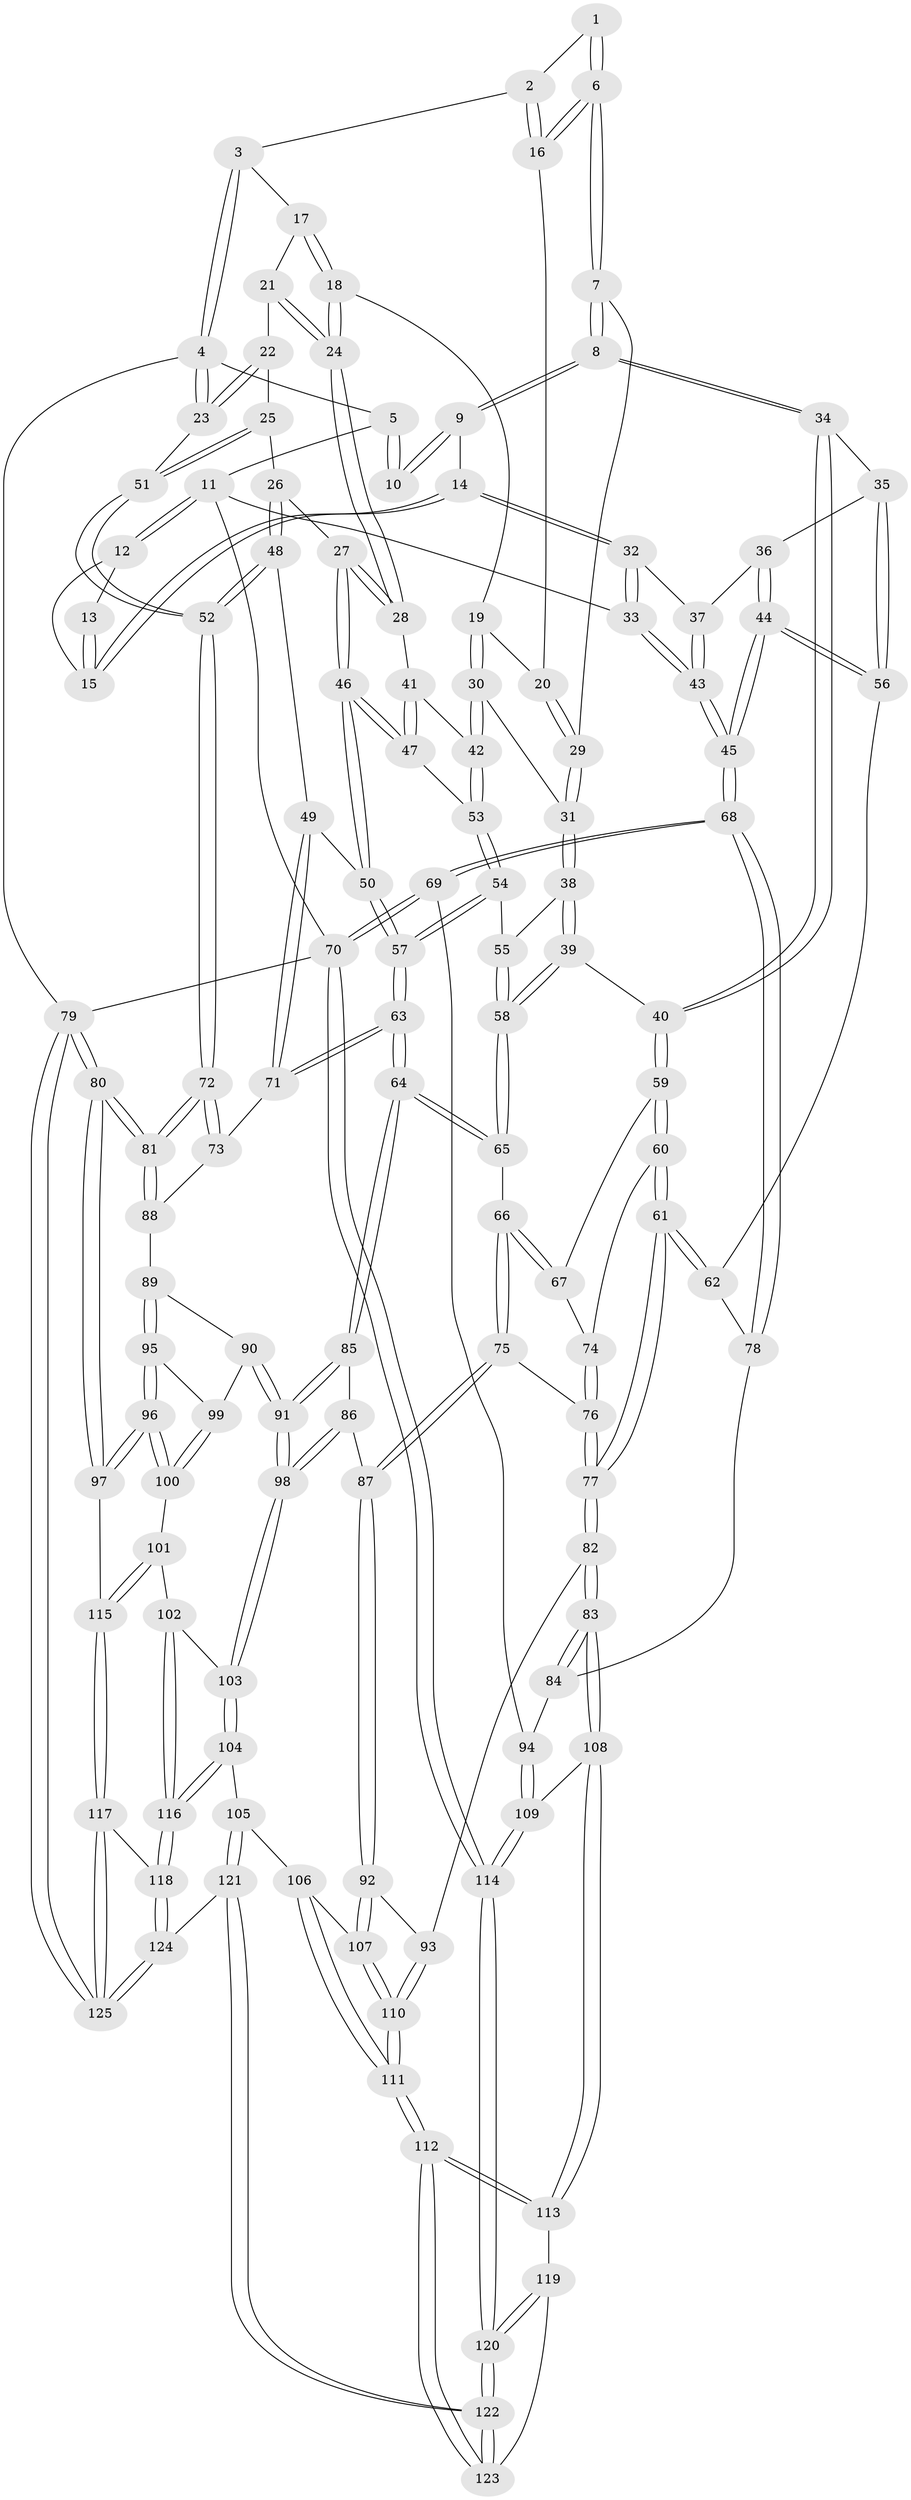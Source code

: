 // Generated by graph-tools (version 1.1) at 2025/03/03/09/25 03:03:18]
// undirected, 125 vertices, 309 edges
graph export_dot {
graph [start="1"]
  node [color=gray90,style=filled];
  1 [pos="+0.5258294624105997+0"];
  2 [pos="+0.7479730291348365+0"];
  3 [pos="+0.7688550048300099+0"];
  4 [pos="+1+0"];
  5 [pos="+0.1511629102436125+0"];
  6 [pos="+0.4484729504476551+0.0917955218038576"];
  7 [pos="+0.44274524943112065+0.10552709190844882"];
  8 [pos="+0.40910620649818674+0.13896741926973924"];
  9 [pos="+0.19368058704851673+0.016847917180088802"];
  10 [pos="+0.16993917255643823+0"];
  11 [pos="+0+0.09115335071896748"];
  12 [pos="+0+0.07991664056581045"];
  13 [pos="+0.033089882095520315+0.051012162235713"];
  14 [pos="+0.14488584928460332+0.12551544997521216"];
  15 [pos="+0.13291523969465385+0.12130140810766805"];
  16 [pos="+0.6610063831250812+0.09139979792231154"];
  17 [pos="+0.7979651462245763+0"];
  18 [pos="+0.7823836557357264+0.18340656284544338"];
  19 [pos="+0.6672126524555111+0.13719835168685404"];
  20 [pos="+0.6596281227912276+0.12399030138182428"];
  21 [pos="+0.8788876927983237+0.03783363533688979"];
  22 [pos="+0.9041677943198776+0.07807790375147318"];
  23 [pos="+1+0.09201993049782904"];
  24 [pos="+0.8037127541523894+0.22078853022004716"];
  25 [pos="+0.9275063668011277+0.24551816839539894"];
  26 [pos="+0.9014032863908048+0.2510548312856173"];
  27 [pos="+0.8901938979807165+0.2524767355810849"];
  28 [pos="+0.8046598521656996+0.22273319356042767"];
  29 [pos="+0.5655219513493076+0.1606287839198478"];
  30 [pos="+0.6411662422773673+0.2913710526132224"];
  31 [pos="+0.6106295052385361+0.292797256960571"];
  32 [pos="+0.14238762826824508+0.15036250075067722"];
  33 [pos="+0+0.18477798968307085"];
  34 [pos="+0.37579896392776685+0.28797206698185535"];
  35 [pos="+0.26847665858790964+0.29149722701377456"];
  36 [pos="+0.1578001149507642+0.1981252120469303"];
  37 [pos="+0.14958494952938953+0.18449032918064667"];
  38 [pos="+0.5486220077504615+0.32017456623131446"];
  39 [pos="+0.4302554143771269+0.33162020669331593"];
  40 [pos="+0.4108723631250574+0.3300160271380641"];
  41 [pos="+0.7264354144658809+0.2715215341871022"];
  42 [pos="+0.6577113850360163+0.2976137501104171"];
  43 [pos="+0+0.3377562567300072"];
  44 [pos="+0+0.47891498829404877"];
  45 [pos="+0+0.5012331855139478"];
  46 [pos="+0.8159430902019547+0.3826755477015106"];
  47 [pos="+0.7955092154012159+0.3761593598456313"];
  48 [pos="+0.8896582505910889+0.45645414166177556"];
  49 [pos="+0.8677199576256016+0.4649842563208807"];
  50 [pos="+0.8164031644739213+0.38518130951756746"];
  51 [pos="+1+0.31438291624523074"];
  52 [pos="+1+0.3869451610436522"];
  53 [pos="+0.6915037308750158+0.3741515067870981"];
  54 [pos="+0.6885094568947927+0.42355704866875776"];
  55 [pos="+0.5999572195217663+0.428449090738891"];
  56 [pos="+0.12800558058231296+0.4489042085324131"];
  57 [pos="+0.7099798782820393+0.4830221481934999"];
  58 [pos="+0.5779115498007253+0.4897877077801429"];
  59 [pos="+0.4051955538867529+0.37222093466041967"];
  60 [pos="+0.35634592502489587+0.5084057026016465"];
  61 [pos="+0.3100898746597585+0.5431339783442846"];
  62 [pos="+0.2581632663934369+0.534517269035272"];
  63 [pos="+0.714042727978396+0.5592204431067608"];
  64 [pos="+0.7030199424402439+0.5682384083842784"];
  65 [pos="+0.5865805175713945+0.5473363354400194"];
  66 [pos="+0.5598840089564844+0.5582637978517614"];
  67 [pos="+0.5317581990420532+0.5381153543098397"];
  68 [pos="+0+0.5292513621367378"];
  69 [pos="+0+0.5986196781122023"];
  70 [pos="+0+1"];
  71 [pos="+0.825645587796867+0.5530718768418247"];
  72 [pos="+1+0.502499101618966"];
  73 [pos="+0.8453400553749862+0.5704580334907333"];
  74 [pos="+0.3628075907324325+0.5126451991699921"];
  75 [pos="+0.505219941301013+0.6281976251602527"];
  76 [pos="+0.4750256148294645+0.6218689408660221"];
  77 [pos="+0.32693902673687747+0.6906428813057777"];
  78 [pos="+0.20064263057217227+0.6127183720955385"];
  79 [pos="+1+1"];
  80 [pos="+1+0.9398271712967292"];
  81 [pos="+1+0.5532281403117125"];
  82 [pos="+0.31776188340901035+0.7245115842874942"];
  83 [pos="+0.2793961273526006+0.7432975471411516"];
  84 [pos="+0.19516776947406125+0.6735376083157056"];
  85 [pos="+0.6965568774593854+0.6582965245857173"];
  86 [pos="+0.5369566243405367+0.7143902839580683"];
  87 [pos="+0.5250402749324748+0.7177067387753744"];
  88 [pos="+0.8807256628683091+0.6415201249745132"];
  89 [pos="+0.8816278509001166+0.6540161355183398"];
  90 [pos="+0.7252873166689476+0.7200520608116352"];
  91 [pos="+0.7192148797356321+0.7202671115809213"];
  92 [pos="+0.5186215154589296+0.7385654251004524"];
  93 [pos="+0.3820750279842718+0.761486655351536"];
  94 [pos="+0+0.6723434596429236"];
  95 [pos="+0.9129063577822414+0.7413252467367001"];
  96 [pos="+0.9556719523801805+0.7919959075116604"];
  97 [pos="+0.9632216609513694+0.7966588190457357"];
  98 [pos="+0.7107627018935808+0.7587459037357805"];
  99 [pos="+0.8260097666515945+0.7406792167798516"];
  100 [pos="+0.7850529921390033+0.8272309297839492"];
  101 [pos="+0.772549445247951+0.8314015727608143"];
  102 [pos="+0.7555486903449379+0.828028095655011"];
  103 [pos="+0.7081806100313829+0.77519465875491"];
  104 [pos="+0.6034625682701813+0.8356099446334331"];
  105 [pos="+0.5873774429246867+0.8410887611980716"];
  106 [pos="+0.573146997971959+0.8267537068893807"];
  107 [pos="+0.5400269935054748+0.7840185381912005"];
  108 [pos="+0.2399298693294936+0.801261306175736"];
  109 [pos="+0.12538840073541993+0.8055558414245646"];
  110 [pos="+0.40986638663820546+0.87255718463414"];
  111 [pos="+0.40949940655350336+0.887469065964757"];
  112 [pos="+0.4051592731880774+0.9120943825640926"];
  113 [pos="+0.24727470632251752+0.8334086986566913"];
  114 [pos="+0+1"];
  115 [pos="+0.8221384040086203+0.9033945629994441"];
  116 [pos="+0.7258567966047584+0.9129205134434332"];
  117 [pos="+0.8213496230447195+0.9279637683721836"];
  118 [pos="+0.7264502695452082+0.9571623002701792"];
  119 [pos="+0.24028388255160626+0.8976817462749728"];
  120 [pos="+0.13326812026239412+1"];
  121 [pos="+0.5342966022027854+1"];
  122 [pos="+0.4780520881910965+1"];
  123 [pos="+0.408467466639788+0.9309093761385544"];
  124 [pos="+0.5969591170812973+1"];
  125 [pos="+1+1"];
  1 -- 2;
  1 -- 6;
  1 -- 6;
  2 -- 3;
  2 -- 16;
  2 -- 16;
  3 -- 4;
  3 -- 4;
  3 -- 17;
  4 -- 5;
  4 -- 23;
  4 -- 23;
  4 -- 79;
  5 -- 10;
  5 -- 10;
  5 -- 11;
  6 -- 7;
  6 -- 7;
  6 -- 16;
  6 -- 16;
  7 -- 8;
  7 -- 8;
  7 -- 29;
  8 -- 9;
  8 -- 9;
  8 -- 34;
  8 -- 34;
  9 -- 10;
  9 -- 10;
  9 -- 14;
  11 -- 12;
  11 -- 12;
  11 -- 33;
  11 -- 70;
  12 -- 13;
  12 -- 15;
  13 -- 15;
  13 -- 15;
  14 -- 15;
  14 -- 15;
  14 -- 32;
  14 -- 32;
  16 -- 20;
  17 -- 18;
  17 -- 18;
  17 -- 21;
  18 -- 19;
  18 -- 24;
  18 -- 24;
  19 -- 20;
  19 -- 30;
  19 -- 30;
  20 -- 29;
  20 -- 29;
  21 -- 22;
  21 -- 24;
  21 -- 24;
  22 -- 23;
  22 -- 23;
  22 -- 25;
  23 -- 51;
  24 -- 28;
  24 -- 28;
  25 -- 26;
  25 -- 51;
  25 -- 51;
  26 -- 27;
  26 -- 48;
  26 -- 48;
  27 -- 28;
  27 -- 28;
  27 -- 46;
  27 -- 46;
  28 -- 41;
  29 -- 31;
  29 -- 31;
  30 -- 31;
  30 -- 42;
  30 -- 42;
  31 -- 38;
  31 -- 38;
  32 -- 33;
  32 -- 33;
  32 -- 37;
  33 -- 43;
  33 -- 43;
  34 -- 35;
  34 -- 40;
  34 -- 40;
  35 -- 36;
  35 -- 56;
  35 -- 56;
  36 -- 37;
  36 -- 44;
  36 -- 44;
  37 -- 43;
  37 -- 43;
  38 -- 39;
  38 -- 39;
  38 -- 55;
  39 -- 40;
  39 -- 58;
  39 -- 58;
  40 -- 59;
  40 -- 59;
  41 -- 42;
  41 -- 47;
  41 -- 47;
  42 -- 53;
  42 -- 53;
  43 -- 45;
  43 -- 45;
  44 -- 45;
  44 -- 45;
  44 -- 56;
  44 -- 56;
  45 -- 68;
  45 -- 68;
  46 -- 47;
  46 -- 47;
  46 -- 50;
  46 -- 50;
  47 -- 53;
  48 -- 49;
  48 -- 52;
  48 -- 52;
  49 -- 50;
  49 -- 71;
  49 -- 71;
  50 -- 57;
  50 -- 57;
  51 -- 52;
  51 -- 52;
  52 -- 72;
  52 -- 72;
  53 -- 54;
  53 -- 54;
  54 -- 55;
  54 -- 57;
  54 -- 57;
  55 -- 58;
  55 -- 58;
  56 -- 62;
  57 -- 63;
  57 -- 63;
  58 -- 65;
  58 -- 65;
  59 -- 60;
  59 -- 60;
  59 -- 67;
  60 -- 61;
  60 -- 61;
  60 -- 74;
  61 -- 62;
  61 -- 62;
  61 -- 77;
  61 -- 77;
  62 -- 78;
  63 -- 64;
  63 -- 64;
  63 -- 71;
  63 -- 71;
  64 -- 65;
  64 -- 65;
  64 -- 85;
  64 -- 85;
  65 -- 66;
  66 -- 67;
  66 -- 67;
  66 -- 75;
  66 -- 75;
  67 -- 74;
  68 -- 69;
  68 -- 69;
  68 -- 78;
  68 -- 78;
  69 -- 70;
  69 -- 70;
  69 -- 94;
  70 -- 114;
  70 -- 114;
  70 -- 79;
  71 -- 73;
  72 -- 73;
  72 -- 73;
  72 -- 81;
  72 -- 81;
  73 -- 88;
  74 -- 76;
  74 -- 76;
  75 -- 76;
  75 -- 87;
  75 -- 87;
  76 -- 77;
  76 -- 77;
  77 -- 82;
  77 -- 82;
  78 -- 84;
  79 -- 80;
  79 -- 80;
  79 -- 125;
  79 -- 125;
  80 -- 81;
  80 -- 81;
  80 -- 97;
  80 -- 97;
  81 -- 88;
  81 -- 88;
  82 -- 83;
  82 -- 83;
  82 -- 93;
  83 -- 84;
  83 -- 84;
  83 -- 108;
  83 -- 108;
  84 -- 94;
  85 -- 86;
  85 -- 91;
  85 -- 91;
  86 -- 87;
  86 -- 98;
  86 -- 98;
  87 -- 92;
  87 -- 92;
  88 -- 89;
  89 -- 90;
  89 -- 95;
  89 -- 95;
  90 -- 91;
  90 -- 91;
  90 -- 99;
  91 -- 98;
  91 -- 98;
  92 -- 93;
  92 -- 107;
  92 -- 107;
  93 -- 110;
  93 -- 110;
  94 -- 109;
  94 -- 109;
  95 -- 96;
  95 -- 96;
  95 -- 99;
  96 -- 97;
  96 -- 97;
  96 -- 100;
  96 -- 100;
  97 -- 115;
  98 -- 103;
  98 -- 103;
  99 -- 100;
  99 -- 100;
  100 -- 101;
  101 -- 102;
  101 -- 115;
  101 -- 115;
  102 -- 103;
  102 -- 116;
  102 -- 116;
  103 -- 104;
  103 -- 104;
  104 -- 105;
  104 -- 116;
  104 -- 116;
  105 -- 106;
  105 -- 121;
  105 -- 121;
  106 -- 107;
  106 -- 111;
  106 -- 111;
  107 -- 110;
  107 -- 110;
  108 -- 109;
  108 -- 113;
  108 -- 113;
  109 -- 114;
  109 -- 114;
  110 -- 111;
  110 -- 111;
  111 -- 112;
  111 -- 112;
  112 -- 113;
  112 -- 113;
  112 -- 123;
  112 -- 123;
  113 -- 119;
  114 -- 120;
  114 -- 120;
  115 -- 117;
  115 -- 117;
  116 -- 118;
  116 -- 118;
  117 -- 118;
  117 -- 125;
  117 -- 125;
  118 -- 124;
  118 -- 124;
  119 -- 120;
  119 -- 120;
  119 -- 123;
  120 -- 122;
  120 -- 122;
  121 -- 122;
  121 -- 122;
  121 -- 124;
  122 -- 123;
  122 -- 123;
  124 -- 125;
  124 -- 125;
}
